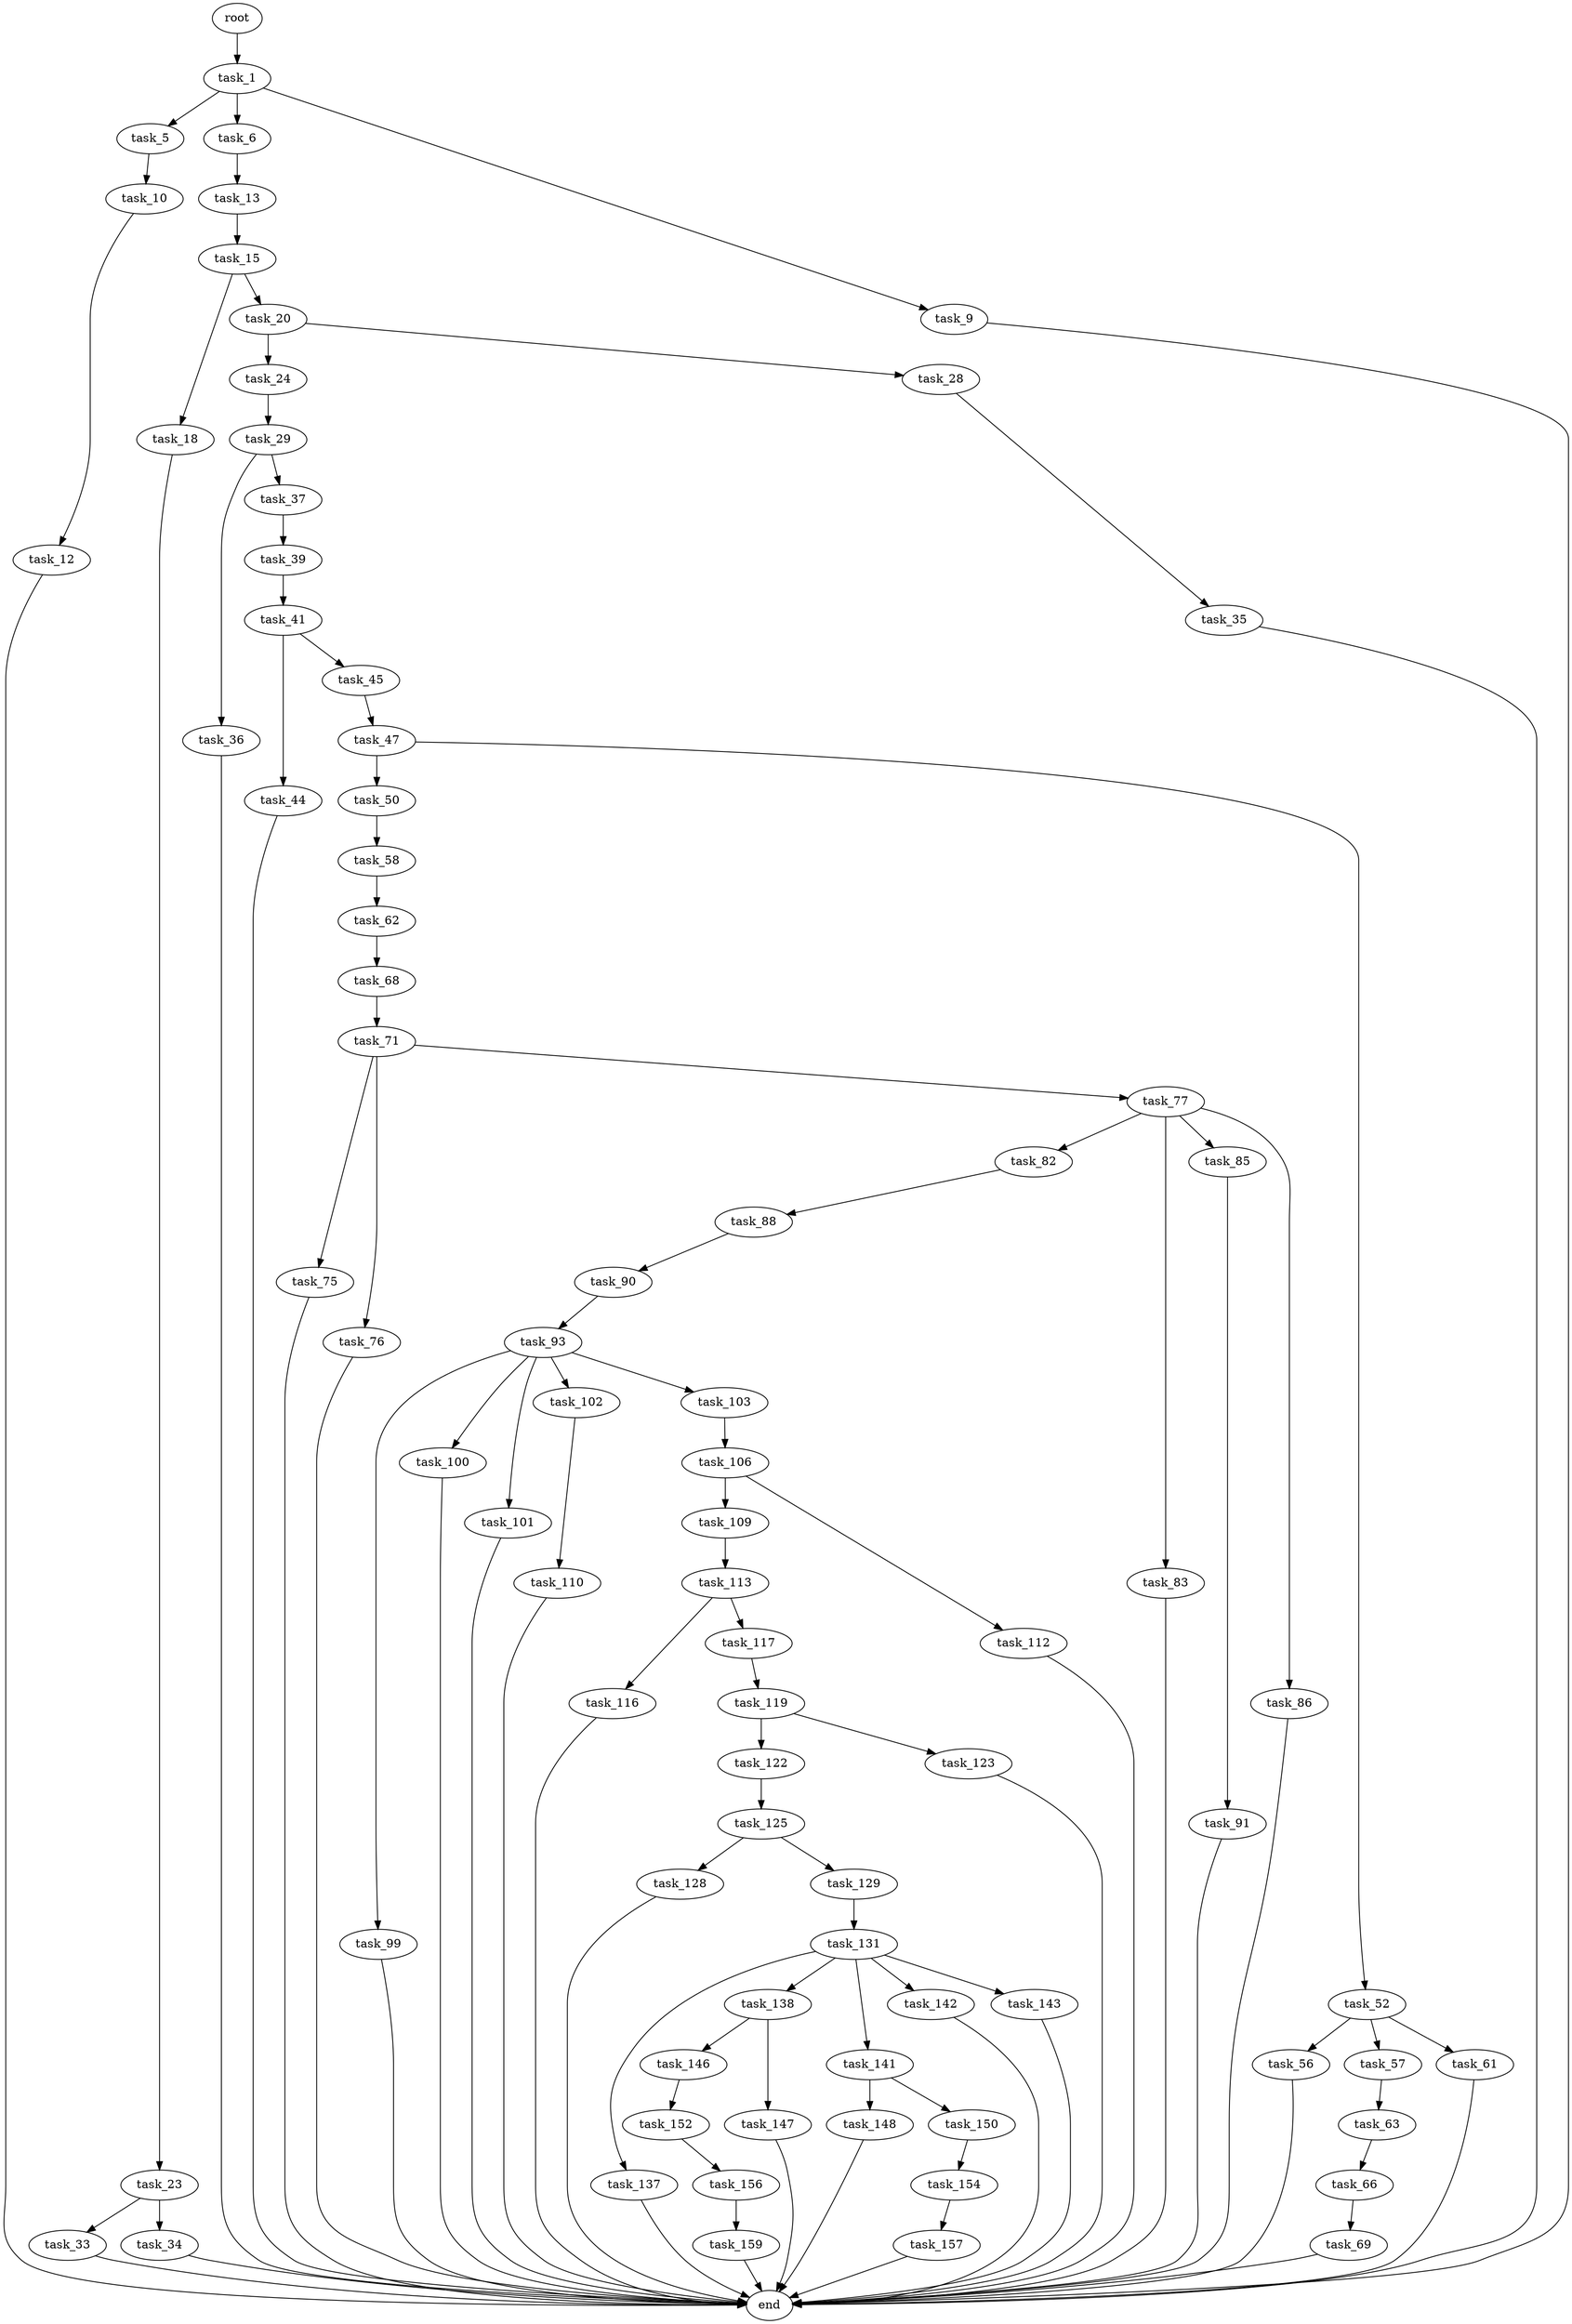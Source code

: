 digraph G {
  root [size="0.000000"];
  task_1 [size="470970941174.000000"];
  task_5 [size="368293445632.000000"];
  task_6 [size="3596108290.000000"];
  task_9 [size="549755813888.000000"];
  task_10 [size="2115163966.000000"];
  task_13 [size="325594447906.000000"];
  end [size="0.000000"];
  task_12 [size="56980871254.000000"];
  task_15 [size="231928233984.000000"];
  task_18 [size="47863768035.000000"];
  task_20 [size="782757789696.000000"];
  task_23 [size="45264434497.000000"];
  task_24 [size="4010187201.000000"];
  task_28 [size="368293445632.000000"];
  task_33 [size="755585790.000000"];
  task_34 [size="67124632770.000000"];
  task_29 [size="2014443308.000000"];
  task_35 [size="18806914921.000000"];
  task_36 [size="782757789696.000000"];
  task_37 [size="782757789696.000000"];
  task_39 [size="7222672048.000000"];
  task_41 [size="34300116291.000000"];
  task_44 [size="25140278305.000000"];
  task_45 [size="15537331002.000000"];
  task_47 [size="368293445632.000000"];
  task_50 [size="1073741824000.000000"];
  task_52 [size="6248621516.000000"];
  task_58 [size="39504197232.000000"];
  task_56 [size="782757789696.000000"];
  task_57 [size="68719476736.000000"];
  task_61 [size="12091193966.000000"];
  task_63 [size="1154318834133.000000"];
  task_62 [size="6331536043.000000"];
  task_68 [size="782757789696.000000"];
  task_66 [size="549755813888.000000"];
  task_69 [size="195837110693.000000"];
  task_71 [size="134217728000.000000"];
  task_75 [size="599590030780.000000"];
  task_76 [size="1073741824000.000000"];
  task_77 [size="231928233984.000000"];
  task_82 [size="375201509621.000000"];
  task_83 [size="792437061740.000000"];
  task_85 [size="134217728000.000000"];
  task_86 [size="15526352391.000000"];
  task_88 [size="4465067760.000000"];
  task_91 [size="190965447501.000000"];
  task_90 [size="4382442609.000000"];
  task_93 [size="68719476736.000000"];
  task_99 [size="96647761619.000000"];
  task_100 [size="175683806753.000000"];
  task_101 [size="10355862512.000000"];
  task_102 [size="368293445632.000000"];
  task_103 [size="423902170500.000000"];
  task_110 [size="1921563763.000000"];
  task_106 [size="231928233984.000000"];
  task_109 [size="8418725589.000000"];
  task_112 [size="809361199795.000000"];
  task_113 [size="28991029248.000000"];
  task_116 [size="1073741824000.000000"];
  task_117 [size="4471531041.000000"];
  task_119 [size="242672302861.000000"];
  task_122 [size="274944939757.000000"];
  task_123 [size="25435990459.000000"];
  task_125 [size="85029267634.000000"];
  task_128 [size="205930989792.000000"];
  task_129 [size="11433397878.000000"];
  task_131 [size="1073741824000.000000"];
  task_137 [size="20071494434.000000"];
  task_138 [size="8589934592.000000"];
  task_141 [size="1073741824000.000000"];
  task_142 [size="160490446308.000000"];
  task_143 [size="33684588466.000000"];
  task_146 [size="57898171131.000000"];
  task_147 [size="18123049900.000000"];
  task_148 [size="134217728000.000000"];
  task_150 [size="1046386458.000000"];
  task_152 [size="139487747556.000000"];
  task_154 [size="25965058452.000000"];
  task_156 [size="782757789696.000000"];
  task_157 [size="68719476736.000000"];
  task_159 [size="8589934592.000000"];

  root -> task_1 [size="1.000000"];
  task_1 -> task_5 [size="411041792.000000"];
  task_1 -> task_6 [size="411041792.000000"];
  task_1 -> task_9 [size="411041792.000000"];
  task_5 -> task_10 [size="411041792.000000"];
  task_6 -> task_13 [size="134217728.000000"];
  task_9 -> end [size="1.000000"];
  task_10 -> task_12 [size="33554432.000000"];
  task_13 -> task_15 [size="209715200.000000"];
  task_12 -> end [size="1.000000"];
  task_15 -> task_18 [size="301989888.000000"];
  task_15 -> task_20 [size="301989888.000000"];
  task_18 -> task_23 [size="209715200.000000"];
  task_20 -> task_24 [size="679477248.000000"];
  task_20 -> task_28 [size="679477248.000000"];
  task_23 -> task_33 [size="838860800.000000"];
  task_23 -> task_34 [size="838860800.000000"];
  task_24 -> task_29 [size="75497472.000000"];
  task_28 -> task_35 [size="411041792.000000"];
  task_33 -> end [size="1.000000"];
  task_34 -> end [size="1.000000"];
  task_29 -> task_36 [size="33554432.000000"];
  task_29 -> task_37 [size="33554432.000000"];
  task_35 -> end [size="1.000000"];
  task_36 -> end [size="1.000000"];
  task_37 -> task_39 [size="679477248.000000"];
  task_39 -> task_41 [size="134217728.000000"];
  task_41 -> task_44 [size="679477248.000000"];
  task_41 -> task_45 [size="679477248.000000"];
  task_44 -> end [size="1.000000"];
  task_45 -> task_47 [size="536870912.000000"];
  task_47 -> task_50 [size="411041792.000000"];
  task_47 -> task_52 [size="411041792.000000"];
  task_50 -> task_58 [size="838860800.000000"];
  task_52 -> task_56 [size="134217728.000000"];
  task_52 -> task_57 [size="134217728.000000"];
  task_52 -> task_61 [size="134217728.000000"];
  task_58 -> task_62 [size="134217728.000000"];
  task_56 -> end [size="1.000000"];
  task_57 -> task_63 [size="134217728.000000"];
  task_61 -> end [size="1.000000"];
  task_63 -> task_66 [size="838860800.000000"];
  task_62 -> task_68 [size="33554432.000000"];
  task_68 -> task_71 [size="679477248.000000"];
  task_66 -> task_69 [size="536870912.000000"];
  task_69 -> end [size="1.000000"];
  task_71 -> task_75 [size="209715200.000000"];
  task_71 -> task_76 [size="209715200.000000"];
  task_71 -> task_77 [size="209715200.000000"];
  task_75 -> end [size="1.000000"];
  task_76 -> end [size="1.000000"];
  task_77 -> task_82 [size="301989888.000000"];
  task_77 -> task_83 [size="301989888.000000"];
  task_77 -> task_85 [size="301989888.000000"];
  task_77 -> task_86 [size="301989888.000000"];
  task_82 -> task_88 [size="301989888.000000"];
  task_83 -> end [size="1.000000"];
  task_85 -> task_91 [size="209715200.000000"];
  task_86 -> end [size="1.000000"];
  task_88 -> task_90 [size="209715200.000000"];
  task_91 -> end [size="1.000000"];
  task_90 -> task_93 [size="209715200.000000"];
  task_93 -> task_99 [size="134217728.000000"];
  task_93 -> task_100 [size="134217728.000000"];
  task_93 -> task_101 [size="134217728.000000"];
  task_93 -> task_102 [size="134217728.000000"];
  task_93 -> task_103 [size="134217728.000000"];
  task_99 -> end [size="1.000000"];
  task_100 -> end [size="1.000000"];
  task_101 -> end [size="1.000000"];
  task_102 -> task_110 [size="411041792.000000"];
  task_103 -> task_106 [size="838860800.000000"];
  task_110 -> end [size="1.000000"];
  task_106 -> task_109 [size="301989888.000000"];
  task_106 -> task_112 [size="301989888.000000"];
  task_109 -> task_113 [size="301989888.000000"];
  task_112 -> end [size="1.000000"];
  task_113 -> task_116 [size="75497472.000000"];
  task_113 -> task_117 [size="75497472.000000"];
  task_116 -> end [size="1.000000"];
  task_117 -> task_119 [size="209715200.000000"];
  task_119 -> task_122 [size="679477248.000000"];
  task_119 -> task_123 [size="679477248.000000"];
  task_122 -> task_125 [size="411041792.000000"];
  task_123 -> end [size="1.000000"];
  task_125 -> task_128 [size="75497472.000000"];
  task_125 -> task_129 [size="75497472.000000"];
  task_128 -> end [size="1.000000"];
  task_129 -> task_131 [size="411041792.000000"];
  task_131 -> task_137 [size="838860800.000000"];
  task_131 -> task_138 [size="838860800.000000"];
  task_131 -> task_141 [size="838860800.000000"];
  task_131 -> task_142 [size="838860800.000000"];
  task_131 -> task_143 [size="838860800.000000"];
  task_137 -> end [size="1.000000"];
  task_138 -> task_146 [size="33554432.000000"];
  task_138 -> task_147 [size="33554432.000000"];
  task_141 -> task_148 [size="838860800.000000"];
  task_141 -> task_150 [size="838860800.000000"];
  task_142 -> end [size="1.000000"];
  task_143 -> end [size="1.000000"];
  task_146 -> task_152 [size="209715200.000000"];
  task_147 -> end [size="1.000000"];
  task_148 -> end [size="1.000000"];
  task_150 -> task_154 [size="33554432.000000"];
  task_152 -> task_156 [size="134217728.000000"];
  task_154 -> task_157 [size="33554432.000000"];
  task_156 -> task_159 [size="679477248.000000"];
  task_157 -> end [size="1.000000"];
  task_159 -> end [size="1.000000"];
}
